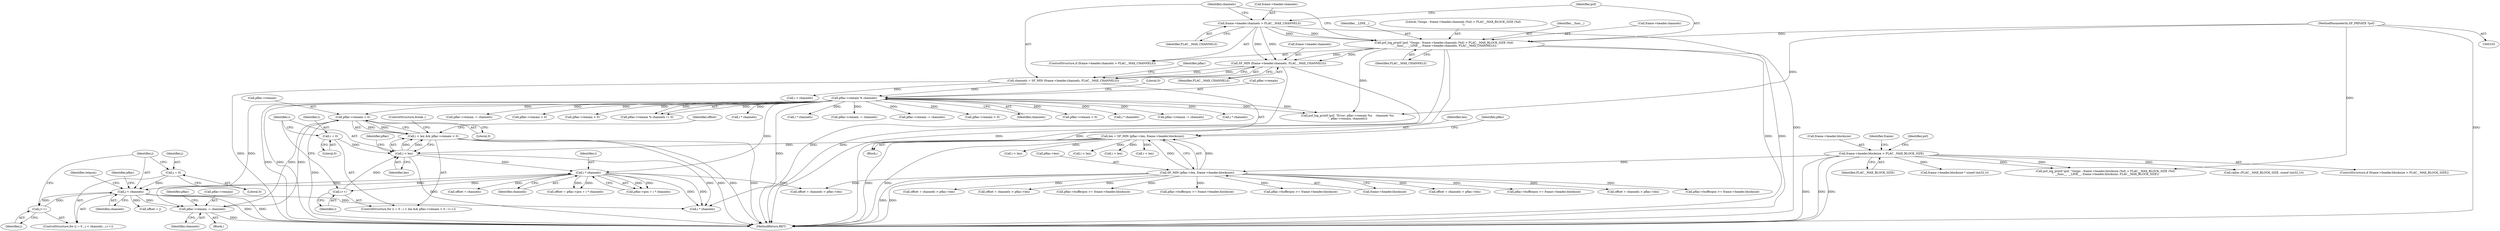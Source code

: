 digraph "0_libsndfile_60b234301adf258786d8b90be5c1d437fc8799e0@API" {
"1000610" [label="(Call,pflac->remain > 0)"];
"1000259" [label="(Call,pflac->remain % channels)"];
"1000180" [label="(Call,channels = SF_MIN (frame->header.channels, FLAC__MAX_CHANNELS))"];
"1000182" [label="(Call,SF_MIN (frame->header.channels, FLAC__MAX_CHANNELS))"];
"1000162" [label="(Call,frame->header.channels > FLAC__MAX_CHANNELS)"];
"1000169" [label="(Call,psf_log_printf (psf, \"Ooops : frame->header.channels (%d) > FLAC__MAX_BLOCK_SIZE (%d)\n\", __func__, __LINE__, frame->header.channels, FLAC__MAX_CHANNELS))"];
"1000104" [label="(MethodParameterIn,SF_PRIVATE *psf)"];
"1000671" [label="(Call,pflac->remain -= channels)"];
"1000651" [label="(Call,j < channels)"];
"1000654" [label="(Call,j++)"];
"1000648" [label="(Call,j = 0)"];
"1000624" [label="(Call,i * channels)"];
"1000607" [label="(Call,i < len)"];
"1000615" [label="(Call,i++)"];
"1000603" [label="(Call,i = 0)"];
"1000246" [label="(Call,len = SF_MIN (pflac->len, frame->header.blocksize))"];
"1000248" [label="(Call,SF_MIN (pflac->len, frame->header.blocksize))"];
"1000135" [label="(Call,frame->header.blocksize > FLAC__MAX_BLOCK_SIZE)"];
"1000610" [label="(Call,pflac->remain > 0)"];
"1000606" [label="(Call,i < len && pflac->remain > 0)"];
"1000615" [label="(Call,i++)"];
"1000183" [label="(Call,frame->header.channels)"];
"1000512" [label="(Call,i * channels)"];
"1000173" [label="(Identifier,__LINE__)"];
"1000179" [label="(Identifier,FLAC__MAX_CHANNELS)"];
"1000169" [label="(Call,psf_log_printf (psf, \"Ooops : frame->header.channels (%d) > FLAC__MAX_BLOCK_SIZE (%d)\n\", __func__, __LINE__, frame->header.channels, FLAC__MAX_CHANNELS))"];
"1000168" [label="(Identifier,FLAC__MAX_CHANNELS)"];
"1000749" [label="(Call,offset + channels > pflac->len)"];
"1000141" [label="(Identifier,FLAC__MAX_BLOCK_SIZE)"];
"1000611" [label="(Call,pflac->remain)"];
"1000143" [label="(Call,psf_log_printf (psf, \"Ooops : frame->header.blocksize (%d) > FLAC__MAX_BLOCK_SIZE (%d)\n\", __func__, __LINE__, frame->header.blocksize, FLAC__MAX_BLOCK_SIZE))"];
"1000653" [label="(Identifier,channels)"];
"1000717" [label="(Call,i < len)"];
"1000639" [label="(Call,offset + channels > pflac->len)"];
"1000220" [label="(Call,calloc (FLAC__MAX_BLOCK_SIZE, sizeof (int32_t)))"];
"1000162" [label="(Call,frame->header.channels > FLAC__MAX_CHANNELS)"];
"1000378" [label="(Call,pflac->remain -= channels)"];
"1000808" [label="(MethodReturn,RET)"];
"1000620" [label="(Call,pflac->pos + i * channels)"];
"1000626" [label="(Identifier,channels)"];
"1000460" [label="(Call,pflac->remain -= channels)"];
"1000606" [label="(Call,i < len && pflac->remain > 0)"];
"1000144" [label="(Identifier,psf)"];
"1000610" [label="(Call,pflac->remain > 0)"];
"1000317" [label="(Call,pflac->remain > 0)"];
"1000675" [label="(Identifier,channels)"];
"1000335" [label="(Call,pflac->bufferpos >= frame->header.blocksize)"];
"1000263" [label="(Identifier,channels)"];
"1000647" [label="(ControlStructure,for (j = 0 ; j < channels ; j++))"];
"1000651" [label="(Call,j < channels)"];
"1000649" [label="(Identifier,j)"];
"1000648" [label="(Call,j = 0)"];
"1000163" [label="(Call,frame->header.channels)"];
"1000171" [label="(Literal,\"Ooops : frame->header.channels (%d) > FLAC__MAX_BLOCK_SIZE (%d)\n\")"];
"1000672" [label="(Call,pflac->remain)"];
"1000181" [label="(Identifier,channels)"];
"1000426" [label="(Call,offset + channels > pflac->len)"];
"1000247" [label="(Identifier,len)"];
"1000134" [label="(ControlStructure,if (frame->header.blocksize > FLAC__MAX_BLOCK_SIZE))"];
"1000259" [label="(Call,pflac->remain % channels)"];
"1000394" [label="(Call,i < len)"];
"1000415" [label="(Call,pflac->bufferpos >= frame->header.blocksize)"];
"1000192" [label="(Identifier,pflac)"];
"1000495" [label="(Call,i < len)"];
"1000248" [label="(Call,SF_MIN (pflac->len, frame->header.blocksize))"];
"1000314" [label="(Call,i < len)"];
"1000266" [label="(Call,psf_log_printf (psf, \"Error: pflac->remain %u    channels %u\n\", pflac->remain, channels))"];
"1000261" [label="(Identifier,pflac)"];
"1000346" [label="(Call,offset + channels > pflac->len)"];
"1000612" [label="(Identifier,pflac)"];
"1000233" [label="(Call,frame->header.blocksize * sizeof (int32_t))"];
"1000652" [label="(Identifier,j)"];
"1000720" [label="(Call,pflac->remain > 0)"];
"1000614" [label="(Literal,0)"];
"1000136" [label="(Call,frame->header.blocksize)"];
"1000680" [label="(ControlStructure,break ;)"];
"1000609" [label="(Identifier,len)"];
"1000659" [label="(Call,offset + j)"];
"1000618" [label="(Call,offset = pflac->pos + i * channels)"];
"1000135" [label="(Call,frame->header.blocksize > FLAC__MAX_BLOCK_SIZE)"];
"1000734" [label="(Call,i * channels)"];
"1000527" [label="(Call,offset + channels > pflac->len)"];
"1000654" [label="(Call,j++)"];
"1000105" [label="(Block,)"];
"1000246" [label="(Call,len = SF_MIN (pflac->len, frame->header.blocksize))"];
"1000796" [label="(Call,i * channels)"];
"1000671" [label="(Call,pflac->remain -= channels)"];
"1000170" [label="(Identifier,psf)"];
"1000738" [label="(Call,pflac->bufferpos >= frame->header.blocksize)"];
"1000264" [label="(Literal,0)"];
"1000180" [label="(Call,channels = SF_MIN (frame->header.channels, FLAC__MAX_CHANNELS))"];
"1000650" [label="(Literal,0)"];
"1000603" [label="(Call,i = 0)"];
"1000655" [label="(Identifier,j)"];
"1000161" [label="(ControlStructure,if (frame->header.channels > FLAC__MAX_CHANNELS))"];
"1000658" [label="(Identifier,retpcm)"];
"1000249" [label="(Call,pflac->len)"];
"1000781" [label="(Call,pflac->remain -= channels)"];
"1000604" [label="(Identifier,i)"];
"1000411" [label="(Call,i * channels)"];
"1000104" [label="(MethodParameterIn,SF_PRIVATE *psf)"];
"1000678" [label="(Identifier,pflac)"];
"1000602" [label="(ControlStructure,for (i = 0 ; i < len && pflac->remain > 0 ; i++))"];
"1000172" [label="(Identifier,__func__)"];
"1000619" [label="(Identifier,offset)"];
"1000561" [label="(Call,pflac->remain -= channels)"];
"1000673" [label="(Identifier,pflac)"];
"1000608" [label="(Identifier,i)"];
"1000174" [label="(Call,frame->header.channels)"];
"1000628" [label="(Call,pflac->bufferpos >= frame->header.blocksize)"];
"1000165" [label="(Identifier,frame)"];
"1000616" [label="(Identifier,i)"];
"1000397" [label="(Call,pflac->remain > 0)"];
"1000188" [label="(Identifier,FLAC__MAX_CHANNELS)"];
"1000640" [label="(Call,offset + channels)"];
"1000625" [label="(Identifier,i)"];
"1000498" [label="(Call,pflac->remain > 0)"];
"1000200" [label="(Call,i < channels)"];
"1000605" [label="(Literal,0)"];
"1000516" [label="(Call,pflac->bufferpos >= frame->header.blocksize)"];
"1000258" [label="(Call,pflac->remain % channels != 0)"];
"1000607" [label="(Call,i < len)"];
"1000331" [label="(Call,i * channels)"];
"1000252" [label="(Call,frame->header.blocksize)"];
"1000617" [label="(Block,)"];
"1000260" [label="(Call,pflac->remain)"];
"1000624" [label="(Call,i * channels)"];
"1000182" [label="(Call,SF_MIN (frame->header.channels, FLAC__MAX_CHANNELS))"];
"1000610" -> "1000606"  [label="AST: "];
"1000610" -> "1000614"  [label="CFG: "];
"1000611" -> "1000610"  [label="AST: "];
"1000614" -> "1000610"  [label="AST: "];
"1000606" -> "1000610"  [label="CFG: "];
"1000610" -> "1000808"  [label="DDG: "];
"1000610" -> "1000606"  [label="DDG: "];
"1000610" -> "1000606"  [label="DDG: "];
"1000259" -> "1000610"  [label="DDG: "];
"1000671" -> "1000610"  [label="DDG: "];
"1000610" -> "1000671"  [label="DDG: "];
"1000259" -> "1000258"  [label="AST: "];
"1000259" -> "1000263"  [label="CFG: "];
"1000260" -> "1000259"  [label="AST: "];
"1000263" -> "1000259"  [label="AST: "];
"1000264" -> "1000259"  [label="CFG: "];
"1000259" -> "1000808"  [label="DDG: "];
"1000259" -> "1000808"  [label="DDG: "];
"1000259" -> "1000258"  [label="DDG: "];
"1000259" -> "1000258"  [label="DDG: "];
"1000180" -> "1000259"  [label="DDG: "];
"1000259" -> "1000266"  [label="DDG: "];
"1000259" -> "1000266"  [label="DDG: "];
"1000259" -> "1000317"  [label="DDG: "];
"1000259" -> "1000331"  [label="DDG: "];
"1000259" -> "1000378"  [label="DDG: "];
"1000259" -> "1000397"  [label="DDG: "];
"1000259" -> "1000411"  [label="DDG: "];
"1000259" -> "1000460"  [label="DDG: "];
"1000259" -> "1000498"  [label="DDG: "];
"1000259" -> "1000512"  [label="DDG: "];
"1000259" -> "1000561"  [label="DDG: "];
"1000259" -> "1000624"  [label="DDG: "];
"1000259" -> "1000671"  [label="DDG: "];
"1000259" -> "1000720"  [label="DDG: "];
"1000259" -> "1000734"  [label="DDG: "];
"1000259" -> "1000781"  [label="DDG: "];
"1000259" -> "1000796"  [label="DDG: "];
"1000180" -> "1000105"  [label="AST: "];
"1000180" -> "1000182"  [label="CFG: "];
"1000181" -> "1000180"  [label="AST: "];
"1000182" -> "1000180"  [label="AST: "];
"1000192" -> "1000180"  [label="CFG: "];
"1000180" -> "1000808"  [label="DDG: "];
"1000182" -> "1000180"  [label="DDG: "];
"1000182" -> "1000180"  [label="DDG: "];
"1000180" -> "1000200"  [label="DDG: "];
"1000182" -> "1000188"  [label="CFG: "];
"1000183" -> "1000182"  [label="AST: "];
"1000188" -> "1000182"  [label="AST: "];
"1000182" -> "1000808"  [label="DDG: "];
"1000182" -> "1000808"  [label="DDG: "];
"1000162" -> "1000182"  [label="DDG: "];
"1000162" -> "1000182"  [label="DDG: "];
"1000169" -> "1000182"  [label="DDG: "];
"1000169" -> "1000182"  [label="DDG: "];
"1000162" -> "1000161"  [label="AST: "];
"1000162" -> "1000168"  [label="CFG: "];
"1000163" -> "1000162"  [label="AST: "];
"1000168" -> "1000162"  [label="AST: "];
"1000170" -> "1000162"  [label="CFG: "];
"1000181" -> "1000162"  [label="CFG: "];
"1000162" -> "1000808"  [label="DDG: "];
"1000162" -> "1000169"  [label="DDG: "];
"1000162" -> "1000169"  [label="DDG: "];
"1000169" -> "1000161"  [label="AST: "];
"1000169" -> "1000179"  [label="CFG: "];
"1000170" -> "1000169"  [label="AST: "];
"1000171" -> "1000169"  [label="AST: "];
"1000172" -> "1000169"  [label="AST: "];
"1000173" -> "1000169"  [label="AST: "];
"1000174" -> "1000169"  [label="AST: "];
"1000179" -> "1000169"  [label="AST: "];
"1000181" -> "1000169"  [label="CFG: "];
"1000169" -> "1000808"  [label="DDG: "];
"1000169" -> "1000808"  [label="DDG: "];
"1000169" -> "1000808"  [label="DDG: "];
"1000169" -> "1000808"  [label="DDG: "];
"1000104" -> "1000169"  [label="DDG: "];
"1000169" -> "1000266"  [label="DDG: "];
"1000104" -> "1000103"  [label="AST: "];
"1000104" -> "1000808"  [label="DDG: "];
"1000104" -> "1000143"  [label="DDG: "];
"1000104" -> "1000266"  [label="DDG: "];
"1000671" -> "1000617"  [label="AST: "];
"1000671" -> "1000675"  [label="CFG: "];
"1000672" -> "1000671"  [label="AST: "];
"1000675" -> "1000671"  [label="AST: "];
"1000678" -> "1000671"  [label="CFG: "];
"1000671" -> "1000808"  [label="DDG: "];
"1000651" -> "1000671"  [label="DDG: "];
"1000651" -> "1000647"  [label="AST: "];
"1000651" -> "1000653"  [label="CFG: "];
"1000652" -> "1000651"  [label="AST: "];
"1000653" -> "1000651"  [label="AST: "];
"1000658" -> "1000651"  [label="CFG: "];
"1000673" -> "1000651"  [label="CFG: "];
"1000651" -> "1000808"  [label="DDG: "];
"1000651" -> "1000808"  [label="DDG: "];
"1000651" -> "1000624"  [label="DDG: "];
"1000654" -> "1000651"  [label="DDG: "];
"1000648" -> "1000651"  [label="DDG: "];
"1000624" -> "1000651"  [label="DDG: "];
"1000651" -> "1000654"  [label="DDG: "];
"1000651" -> "1000659"  [label="DDG: "];
"1000651" -> "1000796"  [label="DDG: "];
"1000654" -> "1000647"  [label="AST: "];
"1000654" -> "1000655"  [label="CFG: "];
"1000655" -> "1000654"  [label="AST: "];
"1000652" -> "1000654"  [label="CFG: "];
"1000648" -> "1000647"  [label="AST: "];
"1000648" -> "1000650"  [label="CFG: "];
"1000649" -> "1000648"  [label="AST: "];
"1000650" -> "1000648"  [label="AST: "];
"1000652" -> "1000648"  [label="CFG: "];
"1000624" -> "1000620"  [label="AST: "];
"1000624" -> "1000626"  [label="CFG: "];
"1000625" -> "1000624"  [label="AST: "];
"1000626" -> "1000624"  [label="AST: "];
"1000620" -> "1000624"  [label="CFG: "];
"1000624" -> "1000615"  [label="DDG: "];
"1000624" -> "1000618"  [label="DDG: "];
"1000624" -> "1000618"  [label="DDG: "];
"1000624" -> "1000620"  [label="DDG: "];
"1000624" -> "1000620"  [label="DDG: "];
"1000607" -> "1000624"  [label="DDG: "];
"1000624" -> "1000639"  [label="DDG: "];
"1000624" -> "1000640"  [label="DDG: "];
"1000624" -> "1000796"  [label="DDG: "];
"1000624" -> "1000796"  [label="DDG: "];
"1000607" -> "1000606"  [label="AST: "];
"1000607" -> "1000609"  [label="CFG: "];
"1000608" -> "1000607"  [label="AST: "];
"1000609" -> "1000607"  [label="AST: "];
"1000612" -> "1000607"  [label="CFG: "];
"1000606" -> "1000607"  [label="CFG: "];
"1000607" -> "1000808"  [label="DDG: "];
"1000607" -> "1000606"  [label="DDG: "];
"1000607" -> "1000606"  [label="DDG: "];
"1000615" -> "1000607"  [label="DDG: "];
"1000603" -> "1000607"  [label="DDG: "];
"1000246" -> "1000607"  [label="DDG: "];
"1000607" -> "1000796"  [label="DDG: "];
"1000615" -> "1000602"  [label="AST: "];
"1000615" -> "1000616"  [label="CFG: "];
"1000616" -> "1000615"  [label="AST: "];
"1000608" -> "1000615"  [label="CFG: "];
"1000603" -> "1000602"  [label="AST: "];
"1000603" -> "1000605"  [label="CFG: "];
"1000604" -> "1000603"  [label="AST: "];
"1000605" -> "1000603"  [label="AST: "];
"1000608" -> "1000603"  [label="CFG: "];
"1000246" -> "1000105"  [label="AST: "];
"1000246" -> "1000248"  [label="CFG: "];
"1000247" -> "1000246"  [label="AST: "];
"1000248" -> "1000246"  [label="AST: "];
"1000261" -> "1000246"  [label="CFG: "];
"1000246" -> "1000808"  [label="DDG: "];
"1000246" -> "1000808"  [label="DDG: "];
"1000248" -> "1000246"  [label="DDG: "];
"1000248" -> "1000246"  [label="DDG: "];
"1000246" -> "1000314"  [label="DDG: "];
"1000246" -> "1000394"  [label="DDG: "];
"1000246" -> "1000495"  [label="DDG: "];
"1000246" -> "1000717"  [label="DDG: "];
"1000248" -> "1000252"  [label="CFG: "];
"1000249" -> "1000248"  [label="AST: "];
"1000252" -> "1000248"  [label="AST: "];
"1000248" -> "1000808"  [label="DDG: "];
"1000248" -> "1000808"  [label="DDG: "];
"1000135" -> "1000248"  [label="DDG: "];
"1000248" -> "1000335"  [label="DDG: "];
"1000248" -> "1000346"  [label="DDG: "];
"1000248" -> "1000415"  [label="DDG: "];
"1000248" -> "1000426"  [label="DDG: "];
"1000248" -> "1000516"  [label="DDG: "];
"1000248" -> "1000527"  [label="DDG: "];
"1000248" -> "1000628"  [label="DDG: "];
"1000248" -> "1000639"  [label="DDG: "];
"1000248" -> "1000738"  [label="DDG: "];
"1000248" -> "1000749"  [label="DDG: "];
"1000135" -> "1000134"  [label="AST: "];
"1000135" -> "1000141"  [label="CFG: "];
"1000136" -> "1000135"  [label="AST: "];
"1000141" -> "1000135"  [label="AST: "];
"1000144" -> "1000135"  [label="CFG: "];
"1000165" -> "1000135"  [label="CFG: "];
"1000135" -> "1000808"  [label="DDG: "];
"1000135" -> "1000808"  [label="DDG: "];
"1000135" -> "1000808"  [label="DDG: "];
"1000135" -> "1000143"  [label="DDG: "];
"1000135" -> "1000143"  [label="DDG: "];
"1000135" -> "1000220"  [label="DDG: "];
"1000135" -> "1000233"  [label="DDG: "];
"1000606" -> "1000602"  [label="AST: "];
"1000619" -> "1000606"  [label="CFG: "];
"1000680" -> "1000606"  [label="CFG: "];
"1000606" -> "1000808"  [label="DDG: "];
"1000606" -> "1000808"  [label="DDG: "];
"1000606" -> "1000808"  [label="DDG: "];
}
